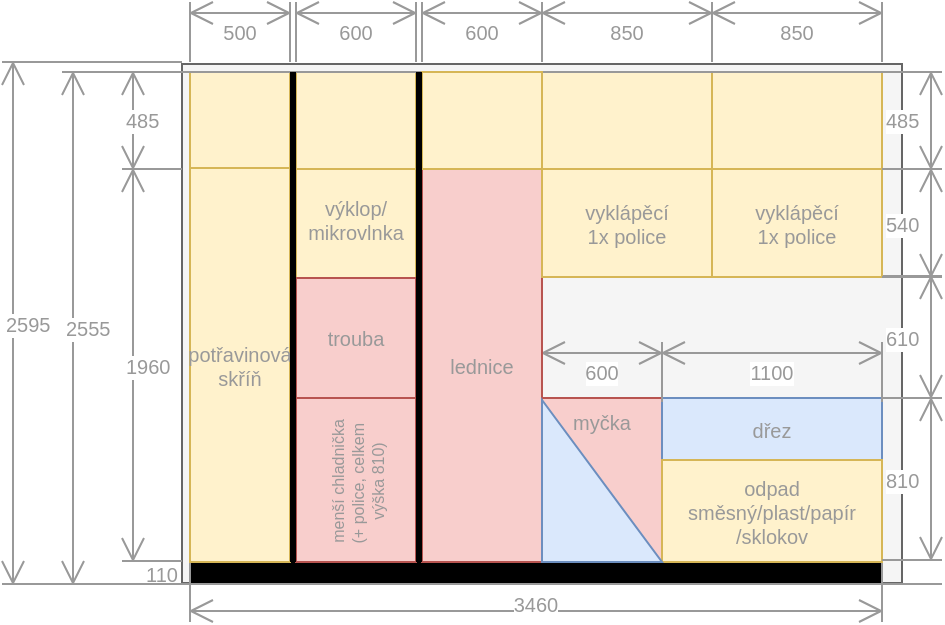 <mxfile version="20.3.0" type="device"><diagram id="vtQquzI4iVmjjQQ1tL-T" name="Page-1"><mxGraphModel dx="1173" dy="1603" grid="1" gridSize="10" guides="1" tooltips="1" connect="1" arrows="1" fold="1" page="1" pageScale="1" pageWidth="1600" pageHeight="900" math="0" shadow="0"><root><mxCell id="0"/><mxCell id="1" parent="0"/><mxCell id="JGeVmwIUPlc4NPS3tALR-1" value="" style="rounded=0;whiteSpace=wrap;html=1;strokeColor=#666666;fillColor=#f5f5f5;fontColor=#999999;fontSize=10;" vertex="1" parent="1"><mxGeometry x="340" y="-19" width="360" height="259.5" as="geometry"/></mxCell><mxCell id="JGeVmwIUPlc4NPS3tALR-2" value="" style="rounded=0;whiteSpace=wrap;html=1;fillColor=#fff2cc;strokeColor=#d6b656;fontSize=10;fontColor=#999999;" vertex="1" parent="1"><mxGeometry x="397" y="33.5" width="60" height="56.5" as="geometry"/></mxCell><mxCell id="JGeVmwIUPlc4NPS3tALR-3" value="" style="rounded=0;whiteSpace=wrap;html=1;fillColor=#000000;fontColor=#999999;strokeColor=none;fontSize=10;flipV=1;" vertex="1" parent="1"><mxGeometry x="344" y="230" width="346" height="11" as="geometry"/></mxCell><mxCell id="JGeVmwIUPlc4NPS3tALR-4" value="" style="rounded=0;whiteSpace=wrap;html=1;fillColor=#f8cecc;strokeColor=#b85450;fontSize=10;" vertex="1" parent="1"><mxGeometry x="397" y="140" width="60" height="90" as="geometry"/></mxCell><mxCell id="JGeVmwIUPlc4NPS3tALR-5" value="110" style="shape=dimension;direction=south;whiteSpace=wrap;html=1;align=right;points=[];verticalAlign=middle;labelBackgroundColor=#ffffff;strokeColor=none;fontSize=10;fontColor=#999999;" vertex="1" parent="1"><mxGeometry x="300" y="230" width="40" height="11" as="geometry"/></mxCell><mxCell id="JGeVmwIUPlc4NPS3tALR-6" value="myčka" style="rounded=0;whiteSpace=wrap;html=1;fillColor=#f8cecc;strokeColor=#b85450;fontColor=#999999;fontSize=10;verticalAlign=top;" vertex="1" parent="1"><mxGeometry x="520" y="148" width="60" height="81" as="geometry"/></mxCell><mxCell id="JGeVmwIUPlc4NPS3tALR-7" value="3460" style="shape=dimension;direction=east;whiteSpace=wrap;html=1;align=center;points=[];verticalAlign=bottom;spacingTop=-8;labelBackgroundColor=#ffffff;strokeColor=#999999;fontSize=10;fontColor=#999999;" vertex="1" parent="1"><mxGeometry x="344" y="225" width="346" height="35" as="geometry"/></mxCell><mxCell id="JGeVmwIUPlc4NPS3tALR-8" value="600" style="shape=dimension;direction=west;whiteSpace=wrap;html=1;align=center;points=[];verticalAlign=middle;labelBackgroundColor=#ffffff;strokeColor=#999999;fontSize=10;fontColor=#999999;" vertex="1" parent="1"><mxGeometry x="397" y="-50" width="60" height="30" as="geometry"/></mxCell><mxCell id="JGeVmwIUPlc4NPS3tALR-9" value="dřez" style="rounded=0;whiteSpace=wrap;html=1;fillColor=#dae8fc;strokeColor=#6c8ebf;fontSize=10;fontColor=#999999;" vertex="1" parent="1"><mxGeometry x="580" y="148" width="110" height="31" as="geometry"/></mxCell><mxCell id="JGeVmwIUPlc4NPS3tALR-10" value="610" style="shape=dimension;direction=south;whiteSpace=wrap;html=1;align=left;points=[];verticalAlign=middle;labelBackgroundColor=#ffffff;strokeColor=#999999;flipV=1;flipH=1;fontSize=10;fontColor=#999999;" vertex="1" parent="1"><mxGeometry x="690" y="87" width="30" height="61" as="geometry"/></mxCell><mxCell id="JGeVmwIUPlc4NPS3tALR-11" value="2595" style="shape=dimension;direction=south;whiteSpace=wrap;html=1;align=left;points=[];verticalAlign=middle;labelBackgroundColor=#ffffff;strokeColor=#999999;fontSize=10;fontColor=#999999;" vertex="1" parent="1"><mxGeometry x="250" y="-20" width="90" height="261" as="geometry"/></mxCell><mxCell id="JGeVmwIUPlc4NPS3tALR-12" value="1960" style="shape=dimension;direction=south;whiteSpace=wrap;html=1;align=left;points=[];verticalAlign=middle;labelBackgroundColor=#ffffff;strokeColor=#999999;fontSize=10;fontColor=#999999;" vertex="1" parent="1"><mxGeometry x="310" y="33.5" width="30" height="196" as="geometry"/></mxCell><mxCell id="JGeVmwIUPlc4NPS3tALR-13" value="odpad&lt;br style=&quot;font-size: 10px;&quot;&gt;směsný/plast/papír&lt;div&gt;/sklo&lt;span style=&quot;background-color: initial;&quot;&gt;kov&lt;/span&gt;&lt;/div&gt;" style="rounded=0;whiteSpace=wrap;html=1;fillColor=#fff2cc;strokeColor=#d6b656;fontColor=#999999;fontSize=10;" vertex="1" parent="1"><mxGeometry x="580" y="179" width="110" height="51" as="geometry"/></mxCell><mxCell id="JGeVmwIUPlc4NPS3tALR-14" value="1100" style="shape=dimension;direction=west;whiteSpace=wrap;html=1;align=center;points=[];verticalAlign=middle;labelBackgroundColor=#ffffff;strokeColor=#999999;fontSize=10;fontColor=#999999;" vertex="1" parent="1"><mxGeometry x="580" y="120" width="110" height="30" as="geometry"/></mxCell><mxCell id="JGeVmwIUPlc4NPS3tALR-15" value="" style="rounded=0;whiteSpace=wrap;html=1;fillColor=#fff2cc;strokeColor=#d6b656;fontSize=10;fontColor=#999999;" vertex="1" parent="1"><mxGeometry x="344" y="-15" width="50" height="48.5" as="geometry"/></mxCell><mxCell id="JGeVmwIUPlc4NPS3tALR-16" value="600" style="shape=dimension;direction=west;whiteSpace=wrap;html=1;align=center;points=[];verticalAlign=middle;labelBackgroundColor=#ffffff;strokeColor=#999999;fontSize=10;fontColor=#999999;" vertex="1" parent="1"><mxGeometry x="520" y="120" width="60" height="30" as="geometry"/></mxCell><mxCell id="JGeVmwIUPlc4NPS3tALR-17" value="lednice" style="rounded=0;whiteSpace=wrap;html=1;fillColor=#f8cecc;strokeColor=#b85450;fontColor=#999999;fontSize=10;" vertex="1" parent="1"><mxGeometry x="460" y="33" width="60" height="197" as="geometry"/></mxCell><mxCell id="JGeVmwIUPlc4NPS3tALR-18" value="" style="verticalLabelPosition=bottom;verticalAlign=top;html=1;shape=mxgraph.basic.orthogonal_triangle;strokeColor=#6c8ebf;fillColor=#dae8fc;fontSize=10;fontColor=#999999;" vertex="1" parent="1"><mxGeometry x="520" y="149" width="60" height="81" as="geometry"/></mxCell><mxCell id="JGeVmwIUPlc4NPS3tALR-19" value="" style="rounded=0;whiteSpace=wrap;html=1;fillColor=#fff2cc;strokeColor=#d6b656;fontSize=10;fontColor=#999999;" vertex="1" parent="1"><mxGeometry x="397" y="-15" width="60" height="48.5" as="geometry"/></mxCell><mxCell id="JGeVmwIUPlc4NPS3tALR-20" value="600" style="shape=dimension;direction=west;whiteSpace=wrap;html=1;align=center;points=[];verticalAlign=middle;labelBackgroundColor=#ffffff;strokeColor=#999999;fontSize=10;fontColor=#999999;" vertex="1" parent="1"><mxGeometry x="460" y="-50" width="60" height="30" as="geometry"/></mxCell><mxCell id="JGeVmwIUPlc4NPS3tALR-21" value="" style="rounded=0;whiteSpace=wrap;html=1;fillColor=#fff2cc;strokeColor=#d6b656;fontSize=10;fontColor=#999999;" vertex="1" parent="1"><mxGeometry x="520" y="-15" width="85" height="48.5" as="geometry"/></mxCell><mxCell id="JGeVmwIUPlc4NPS3tALR-22" value="" style="rounded=0;whiteSpace=wrap;html=1;fillColor=#fff2cc;strokeColor=#d6b656;fontSize=10;fontColor=#999999;" vertex="1" parent="1"><mxGeometry x="605" y="-15" width="85" height="48.5" as="geometry"/></mxCell><mxCell id="JGeVmwIUPlc4NPS3tALR-23" value="850" style="shape=dimension;direction=west;whiteSpace=wrap;html=1;align=center;points=[];verticalAlign=middle;labelBackgroundColor=#ffffff;strokeColor=#999999;fontSize=10;fontColor=#999999;" vertex="1" parent="1"><mxGeometry x="520" y="-50" width="85" height="30" as="geometry"/></mxCell><mxCell id="JGeVmwIUPlc4NPS3tALR-24" value="850" style="shape=dimension;direction=west;whiteSpace=wrap;html=1;align=center;points=[];verticalAlign=middle;labelBackgroundColor=#ffffff;strokeColor=#999999;fontSize=10;fontColor=#999999;" vertex="1" parent="1"><mxGeometry x="605" y="-50" width="85" height="30" as="geometry"/></mxCell><mxCell id="JGeVmwIUPlc4NPS3tALR-25" value="potřavinová skříň" style="rounded=0;whiteSpace=wrap;html=1;fillColor=#fff2cc;strokeColor=#d6b656;fontSize=10;fontColor=#999999;" vertex="1" parent="1"><mxGeometry x="344" y="33" width="50" height="197" as="geometry"/></mxCell><mxCell id="JGeVmwIUPlc4NPS3tALR-26" value="2555" style="shape=dimension;direction=south;whiteSpace=wrap;html=1;align=left;points=[];verticalAlign=middle;labelBackgroundColor=#ffffff;strokeColor=#999999;fontSize=10;fontColor=#999999;" vertex="1" parent="1"><mxGeometry x="280" y="-15" width="440" height="256" as="geometry"/></mxCell><mxCell id="JGeVmwIUPlc4NPS3tALR-27" value="485" style="shape=dimension;direction=south;whiteSpace=wrap;html=1;align=left;points=[];verticalAlign=middle;labelBackgroundColor=#ffffff;strokeColor=#999999;flipV=1;flipH=1;fontSize=10;fontColor=#999999;" vertex="1" parent="1"><mxGeometry x="690" y="-15" width="30" height="48.5" as="geometry"/></mxCell><mxCell id="JGeVmwIUPlc4NPS3tALR-28" value="&lt;span style=&quot;font-size: 10px;&quot;&gt;vyklápěcí&lt;/span&gt;&lt;div&gt;&lt;span style=&quot;font-size: 10px;&quot;&gt;1x police&lt;/span&gt;&lt;/div&gt;" style="rounded=0;whiteSpace=wrap;html=1;fillColor=#fff2cc;strokeColor=#d6b656;fontSize=10;fontColor=#999999;" vertex="1" parent="1"><mxGeometry x="520" y="33.5" width="85" height="54" as="geometry"/></mxCell><mxCell id="JGeVmwIUPlc4NPS3tALR-29" value="vyklápěcí&lt;div&gt;1x police&lt;/div&gt;" style="rounded=0;whiteSpace=wrap;html=1;fillColor=#fff2cc;strokeColor=#d6b656;fontSize=10;fontColor=#999999;" vertex="1" parent="1"><mxGeometry x="605" y="33.5" width="85" height="54" as="geometry"/></mxCell><mxCell id="JGeVmwIUPlc4NPS3tALR-30" value="540" style="shape=dimension;direction=south;whiteSpace=wrap;html=1;align=left;points=[];verticalAlign=middle;labelBackgroundColor=#ffffff;strokeColor=#999999;flipV=1;flipH=1;fontSize=10;fontColor=#999999;" vertex="1" parent="1"><mxGeometry x="690" y="33.5" width="30" height="54" as="geometry"/></mxCell><mxCell id="JGeVmwIUPlc4NPS3tALR-31" value="485" style="shape=dimension;direction=south;whiteSpace=wrap;html=1;align=left;points=[];verticalAlign=middle;labelBackgroundColor=#ffffff;strokeColor=#999999;flipV=1;flipH=0;fontSize=10;fontColor=#999999;" vertex="1" parent="1"><mxGeometry x="310" y="-15" width="30" height="48.5" as="geometry"/></mxCell><mxCell id="JGeVmwIUPlc4NPS3tALR-32" value="810" style="shape=dimension;direction=south;whiteSpace=wrap;html=1;align=left;points=[];verticalAlign=middle;labelBackgroundColor=#ffffff;strokeColor=#999999;flipV=1;flipH=1;fontSize=10;fontColor=#999999;" vertex="1" parent="1"><mxGeometry x="690" y="148" width="30" height="81" as="geometry"/></mxCell><mxCell id="JGeVmwIUPlc4NPS3tALR-33" value="" style="rounded=0;whiteSpace=wrap;html=1;fillColor=#fff2cc;strokeColor=#d6b656;fontSize=10;fontColor=#999999;" vertex="1" parent="1"><mxGeometry x="460" y="-15" width="60" height="48.5" as="geometry"/></mxCell><mxCell id="JGeVmwIUPlc4NPS3tALR-34" value="trouba" style="rounded=0;whiteSpace=wrap;html=1;fillColor=#f8cecc;strokeColor=#b85450;fontColor=#999999;fontSize=10;" vertex="1" parent="1"><mxGeometry x="397" y="88" width="60" height="60" as="geometry"/></mxCell><mxCell id="JGeVmwIUPlc4NPS3tALR-35" value="výklop/&#10;mikrovlnka" style="text;overflow=hidden;rounded=0;align=center;fontSize=10;fontStyle=0;fontColor=#999999;textShadow=0;" vertex="1" parent="1"><mxGeometry x="387" y="41" width="80" height="40" as="geometry"/></mxCell><mxCell id="JGeVmwIUPlc4NPS3tALR-36" value="" style="rounded=0;whiteSpace=wrap;html=1;fillColor=#000000;strokeColor=none;fontSize=10;fontColor=#999999;" vertex="1" parent="1"><mxGeometry x="457" y="-15" width="3" height="245" as="geometry"/></mxCell><mxCell id="JGeVmwIUPlc4NPS3tALR-37" value="" style="rounded=0;whiteSpace=wrap;html=1;fillColor=#000000;strokeColor=none;fontSize=10;fontColor=#999999;" vertex="1" parent="1"><mxGeometry x="394" y="-15" width="3" height="245" as="geometry"/></mxCell><mxCell id="JGeVmwIUPlc4NPS3tALR-38" value="500" style="shape=dimension;direction=west;whiteSpace=wrap;html=1;align=center;points=[];verticalAlign=middle;labelBackgroundColor=#ffffff;strokeColor=#999999;fontSize=10;fontColor=#999999;" vertex="1" parent="1"><mxGeometry x="344" y="-50" width="50" height="30" as="geometry"/></mxCell><mxCell id="JGeVmwIUPlc4NPS3tALR-39" value="menší chladnička&#10;(+ police, celkem &#10;výška 810)" style="text;overflow=hidden;rounded=0;align=center;fontSize=8;fontStyle=0;fontColor=#999999;textShadow=0;rotation=-90;" vertex="1" parent="1"><mxGeometry x="387" y="169.5" width="80" height="40" as="geometry"/></mxCell></root></mxGraphModel></diagram></mxfile>